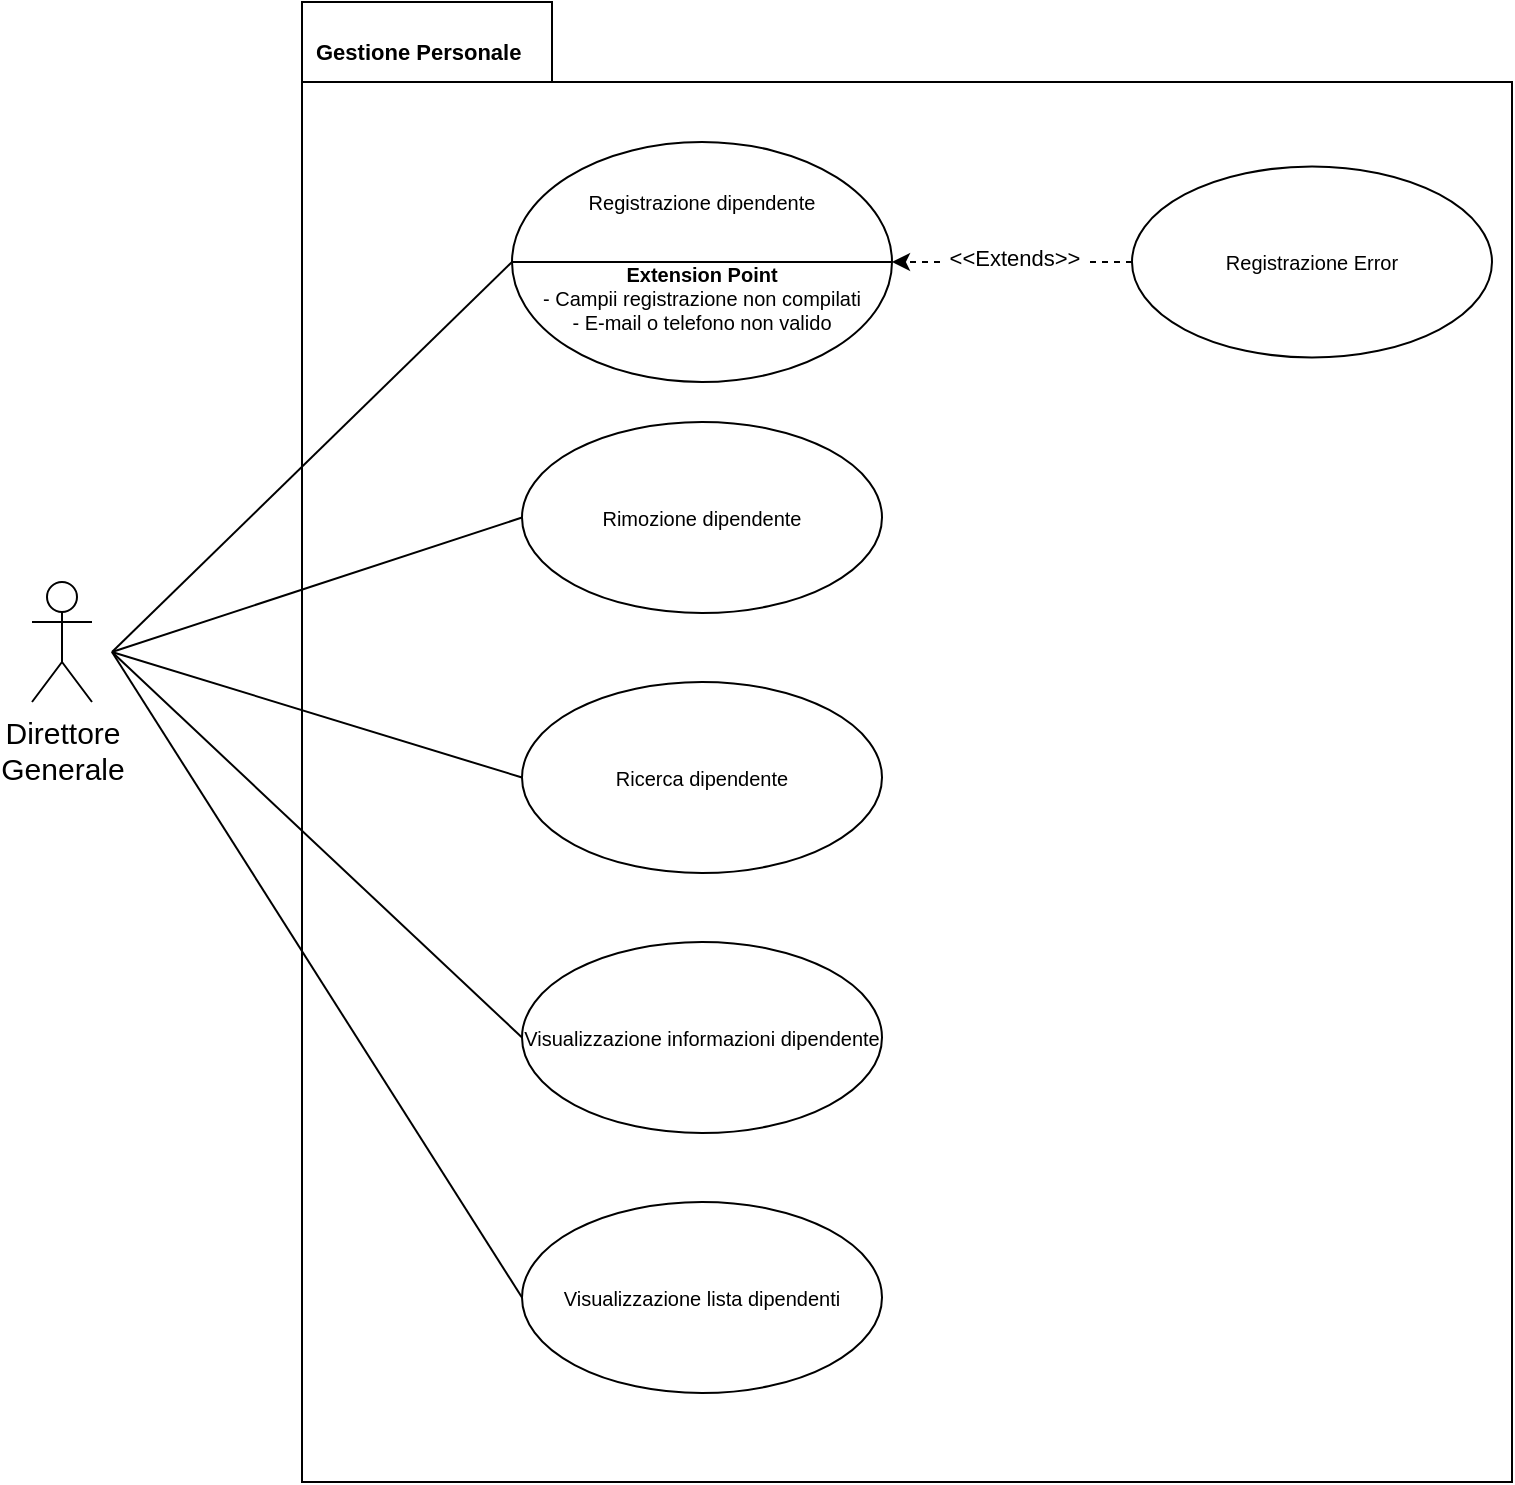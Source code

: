 <mxfile version="13.10.8" type="github">
  <diagram id="VMwvuHMHmn4qF0MscLtu" name="Page-1">
    <mxGraphModel dx="601" dy="645" grid="1" gridSize="10" guides="1" tooltips="1" connect="1" arrows="1" fold="1" page="1" pageScale="1" pageWidth="827" pageHeight="1169" math="0" shadow="0">
      <root>
        <mxCell id="0" />
        <mxCell id="1" parent="0" />
        <mxCell id="dooK4MXYY1zsELrZK12N-2" value="" style="shape=folder;fontStyle=1;spacingTop=10;tabWidth=125;tabHeight=40;tabPosition=left;html=1;fontSize=10;" vertex="1" parent="1">
          <mxGeometry x="175" y="40" width="605" height="740" as="geometry" />
        </mxCell>
        <mxCell id="gUlx6FJKL10JjqpR3l20-11" value="" style="endArrow=none;html=1;entryX=0;entryY=0.5;entryDx=0;entryDy=0;exitX=1;exitY=0.333;exitDx=0;exitDy=0;exitPerimeter=0;" parent="1" target="dooK4MXYY1zsELrZK12N-18" edge="1">
          <mxGeometry width="50" height="50" relative="1" as="geometry">
            <mxPoint x="80" y="365" as="sourcePoint" />
            <mxPoint x="222.5" y="153" as="targetPoint" />
          </mxGeometry>
        </mxCell>
        <mxCell id="gUlx6FJKL10JjqpR3l20-12" value="" style="endArrow=none;html=1;entryX=0;entryY=0.5;entryDx=0;entryDy=0;exitX=1;exitY=0.333;exitDx=0;exitDy=0;exitPerimeter=0;" parent="1" target="dooK4MXYY1zsELrZK12N-8" edge="1">
          <mxGeometry width="50" height="50" relative="1" as="geometry">
            <mxPoint x="80" y="365" as="sourcePoint" />
            <mxPoint x="495" y="390" as="targetPoint" />
          </mxGeometry>
        </mxCell>
        <mxCell id="gUlx6FJKL10JjqpR3l20-18" value="" style="endArrow=none;html=1;exitX=0;exitY=0.5;exitDx=0;exitDy=0;entryX=1;entryY=0.333;entryDx=0;entryDy=0;entryPerimeter=0;" parent="1" source="dooK4MXYY1zsELrZK12N-13" edge="1">
          <mxGeometry width="50" height="50" relative="1" as="geometry">
            <mxPoint x="275" y="297.5" as="sourcePoint" />
            <mxPoint x="80" y="365" as="targetPoint" />
          </mxGeometry>
        </mxCell>
        <mxCell id="gUlx6FJKL10JjqpR3l20-20" value="" style="endArrow=none;html=1;exitX=1;exitY=0.333;exitDx=0;exitDy=0;entryX=0;entryY=0.5;entryDx=0;entryDy=0;exitPerimeter=0;" parent="1" target="dooK4MXYY1zsELrZK12N-10" edge="1">
          <mxGeometry width="50" height="50" relative="1" as="geometry">
            <mxPoint x="80" y="365" as="sourcePoint" />
            <mxPoint x="387.5" y="470" as="targetPoint" />
          </mxGeometry>
        </mxCell>
        <mxCell id="gUlx6FJKL10JjqpR3l20-21" value="" style="endArrow=none;html=1;entryX=0;entryY=0.5;entryDx=0;entryDy=0;exitX=1;exitY=0.333;exitDx=0;exitDy=0;exitPerimeter=0;" parent="1" target="dooK4MXYY1zsELrZK12N-9" edge="1">
          <mxGeometry width="50" height="50" relative="1" as="geometry">
            <mxPoint x="80" y="365" as="sourcePoint" />
            <mxPoint x="242.5" y="550" as="targetPoint" />
          </mxGeometry>
        </mxCell>
        <mxCell id="dekUCGJpnBiWNdBBW9Px-14" value="&lt;font style=&quot;font-size: 15px&quot;&gt;Direttore &lt;br&gt;Generale&lt;/font&gt;" style="shape=umlActor;verticalLabelPosition=bottom;verticalAlign=top;html=1;outlineConnect=0;" parent="1" vertex="1">
          <mxGeometry x="40" y="330" width="30" height="60" as="geometry" />
        </mxCell>
        <mxCell id="dooK4MXYY1zsELrZK12N-3" value="&lt;div&gt;&lt;font style=&quot;font-size: 11px&quot;&gt;&lt;b&gt;Gestione Personale&lt;/b&gt;&lt;/font&gt;&lt;/div&gt;" style="text;html=1;strokeColor=none;fillColor=none;align=left;verticalAlign=middle;whiteSpace=wrap;rounded=0;" vertex="1" parent="1">
          <mxGeometry x="180" y="50" width="107.5" height="30" as="geometry" />
        </mxCell>
        <mxCell id="dooK4MXYY1zsELrZK12N-6" value="" style="endArrow=classic;html=1;dashed=1;exitX=0;exitY=0.5;exitDx=0;exitDy=0;verticalAlign=bottom;entryX=1;entryY=0.5;entryDx=0;entryDy=0;" edge="1" parent="1" source="dooK4MXYY1zsELrZK12N-15" target="dooK4MXYY1zsELrZK12N-18">
          <mxGeometry width="50" height="50" relative="1" as="geometry">
            <mxPoint x="450" y="290" as="sourcePoint" />
            <mxPoint x="460" y="158" as="targetPoint" />
          </mxGeometry>
        </mxCell>
        <mxCell id="dooK4MXYY1zsELrZK12N-7" value="&amp;nbsp;&amp;lt;&amp;lt;Extends&amp;gt;&amp;gt;&amp;nbsp;" style="edgeLabel;html=1;align=center;verticalAlign=middle;resizable=0;points=[];" vertex="1" connectable="0" parent="dooK4MXYY1zsELrZK12N-6">
          <mxGeometry x="-0.013" y="1" relative="1" as="geometry">
            <mxPoint y="-3" as="offset" />
          </mxGeometry>
        </mxCell>
        <mxCell id="dooK4MXYY1zsELrZK12N-8" value="Visualizzazione informazioni dipendente" style="ellipse;whiteSpace=wrap;html=1;fontSize=10;" vertex="1" parent="1">
          <mxGeometry x="285" y="510" width="180" height="95.5" as="geometry" />
        </mxCell>
        <mxCell id="dooK4MXYY1zsELrZK12N-9" value="Visualizzazione lista dipendenti" style="ellipse;whiteSpace=wrap;html=1;fontSize=10;" vertex="1" parent="1">
          <mxGeometry x="285" y="640" width="180" height="95.5" as="geometry" />
        </mxCell>
        <mxCell id="dooK4MXYY1zsELrZK12N-10" value="Ricerca dipendente" style="ellipse;whiteSpace=wrap;html=1;fontSize=10;" vertex="1" parent="1">
          <mxGeometry x="285" y="380" width="180" height="95.5" as="geometry" />
        </mxCell>
        <mxCell id="dooK4MXYY1zsELrZK12N-13" value="Rimozione dipendente" style="ellipse;whiteSpace=wrap;html=1;fontSize=10;" vertex="1" parent="1">
          <mxGeometry x="285" y="250" width="180" height="95.5" as="geometry" />
        </mxCell>
        <mxCell id="dooK4MXYY1zsELrZK12N-15" value="Registrazione Error" style="ellipse;whiteSpace=wrap;html=1;fontSize=10;" vertex="1" parent="1">
          <mxGeometry x="590" y="122.25" width="180" height="95.5" as="geometry" />
        </mxCell>
        <mxCell id="dooK4MXYY1zsELrZK12N-18" value="Registrazione dipendente&lt;br&gt;&lt;br&gt;&lt;br&gt;&lt;b&gt;Extension Point&lt;br&gt;&lt;div&gt;&lt;span style=&quot;font-weight: normal&quot;&gt;- Campii registrazione non compilati&lt;/span&gt;&lt;/div&gt;&lt;/b&gt;&lt;div&gt;- E-mail o telefono non valido&lt;/div&gt;" style="ellipse;whiteSpace=wrap;html=1;fontSize=10;" vertex="1" parent="1">
          <mxGeometry x="280" y="110" width="190" height="120" as="geometry" />
        </mxCell>
        <mxCell id="dooK4MXYY1zsELrZK12N-19" value="" style="endArrow=none;html=1;fontSize=10;exitX=0;exitY=0.5;exitDx=0;exitDy=0;entryX=1;entryY=0.5;entryDx=0;entryDy=0;" edge="1" parent="1" source="dooK4MXYY1zsELrZK12N-18" target="dooK4MXYY1zsELrZK12N-18">
          <mxGeometry width="50" height="50" relative="1" as="geometry">
            <mxPoint x="542.5" y="407.75" as="sourcePoint" />
            <mxPoint x="478.5" y="286.75" as="targetPoint" />
          </mxGeometry>
        </mxCell>
      </root>
    </mxGraphModel>
  </diagram>
</mxfile>

